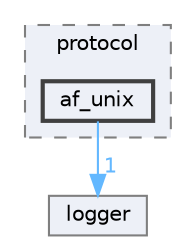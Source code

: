 digraph "include/nexilis/server/protocol/af_unix"
{
 // LATEX_PDF_SIZE
  bgcolor="transparent";
  edge [fontname=Helvetica,fontsize=10,labelfontname=Helvetica,labelfontsize=10];
  node [fontname=Helvetica,fontsize=10,shape=box,height=0.2,width=0.4];
  compound=true
  subgraph clusterdir_f5af10fa4da1408b0f5cb5e9e5169867 {
    graph [ bgcolor="#edf0f7", pencolor="grey50", label="protocol", fontname=Helvetica,fontsize=10 style="filled,dashed", URL="dir_f5af10fa4da1408b0f5cb5e9e5169867.html",tooltip=""]
  dir_a2ca7768db6ff34d34b3b85bbf09bf91 [label="af_unix", fillcolor="#edf0f7", color="grey25", style="filled,bold", URL="dir_a2ca7768db6ff34d34b3b85bbf09bf91.html",tooltip=""];
  }
  dir_7f4f97cb3d79151aad44ab9a6f825ab9 [label="logger", fillcolor="#edf0f7", color="grey50", style="filled", URL="dir_7f4f97cb3d79151aad44ab9a6f825ab9.html",tooltip=""];
  dir_a2ca7768db6ff34d34b3b85bbf09bf91->dir_7f4f97cb3d79151aad44ab9a6f825ab9 [headlabel="1", labeldistance=1.5 headhref="dir_000004_000014.html" href="dir_000004_000014.html" color="steelblue1" fontcolor="steelblue1"];
}

